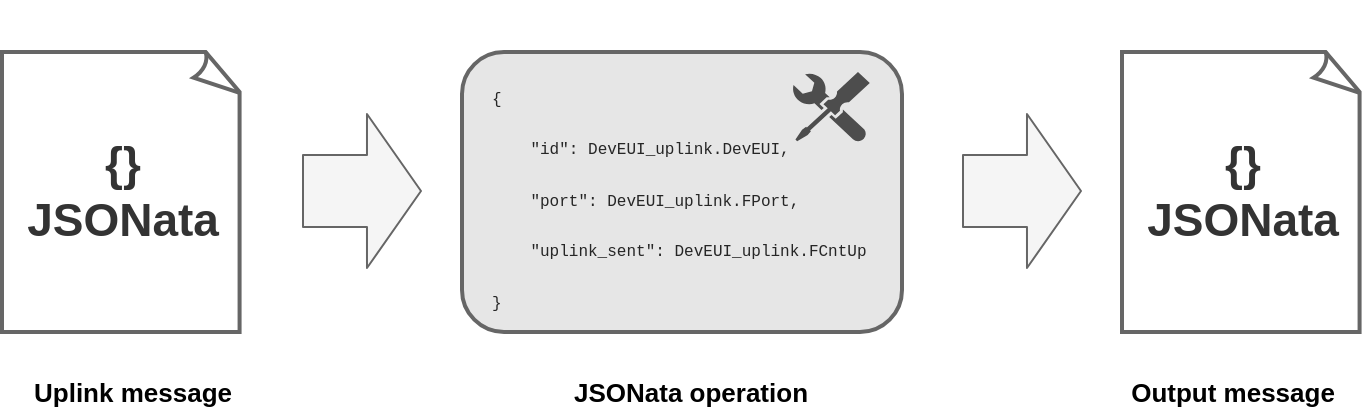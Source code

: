 <mxfile version="19.0.3" type="device"><diagram id="kmw1yCpPem27YN0obaP7" name="Page-1"><mxGraphModel dx="1422" dy="793" grid="1" gridSize="10" guides="1" tooltips="1" connect="1" arrows="1" fold="1" page="1" pageScale="1" pageWidth="1169" pageHeight="827" math="0" shadow="0"><root><mxCell id="0"/><mxCell id="1" parent="0"/><mxCell id="n-nzrGP00RKk8RGQmk_L-1" value="" style="whiteSpace=wrap;html=1;shape=mxgraph.basic.document;strokeWidth=2;strokeColor=#666666;" parent="1" vertex="1"><mxGeometry x="280" y="240" width="120" height="140" as="geometry"/></mxCell><mxCell id="n-nzrGP00RKk8RGQmk_L-2" value="&lt;font color=&quot;#333333&quot;&gt;&lt;b style=&quot;font-size: 23px&quot;&gt;{}&lt;/b&gt;&lt;br&gt;&lt;span style=&quot;font-size: 23px&quot;&gt;&lt;b&gt;JSONata&lt;/b&gt;&lt;/span&gt;&lt;br&gt;&lt;/font&gt;" style="text;html=1;align=center;verticalAlign=middle;resizable=0;points=[];autosize=1;" parent="1" vertex="1"><mxGeometry x="285" y="290" width="110" height="40" as="geometry"/></mxCell><mxCell id="n-nzrGP00RKk8RGQmk_L-3" value="&lt;b&gt;&lt;font style=&quot;font-size: 13px&quot;&gt;Uplink message&lt;/font&gt;&lt;/b&gt;" style="text;html=1;align=center;verticalAlign=middle;resizable=0;points=[];autosize=1;" parent="1" vertex="1"><mxGeometry x="290" y="400" width="110" height="20" as="geometry"/></mxCell><mxCell id="n-nzrGP00RKk8RGQmk_L-4" value="" style="rounded=1;whiteSpace=wrap;html=1;strokeWidth=2;strokeColor=#666666;fillColor=#E6E6E6;" parent="1" vertex="1"><mxGeometry x="510" y="240" width="220" height="140" as="geometry"/></mxCell><mxCell id="n-nzrGP00RKk8RGQmk_L-5" value="&lt;b&gt;&lt;font style=&quot;font-size: 13px&quot;&gt;JSONata operation&lt;/font&gt;&lt;/b&gt;" style="text;html=1;align=center;verticalAlign=middle;resizable=0;points=[];autosize=1;" parent="1" vertex="1"><mxGeometry x="558.89" y="400" width="130" height="20" as="geometry"/></mxCell><mxCell id="n-nzrGP00RKk8RGQmk_L-6" value="" style="aspect=fixed;pointerEvents=1;shadow=0;dashed=0;html=1;strokeColor=none;labelPosition=center;verticalLabelPosition=bottom;verticalAlign=top;align=center;shape=mxgraph.mscae.enterprise.tool;fillColor=#4D4D4D;" parent="1" vertex="1"><mxGeometry x="675" y="250" width="38.89" height="35" as="geometry"/></mxCell><mxCell id="n-nzrGP00RKk8RGQmk_L-7" value="&lt;pre style=&quot;background: transparent; font-family: Consolas, Monaco, &amp;quot;Andale Mono&amp;quot;, &amp;quot;Ubuntu Mono&amp;quot;, monospace; font-size: 8px; word-break: normal; overflow-wrap: normal; line-height: 1.4; tab-size: 4; hyphens: none; padding: 1.25rem 1.5rem; margin-top: 0.85rem; margin-bottom: 0.85rem; overflow: auto; border-radius: 6px; position: relative; z-index: 1;&quot; class=&quot;language-json&quot;&gt;&lt;code style=&quot;font-family: source-code-pro, Menlo, Monaco, Consolas, &amp;quot;Courier New&amp;quot;, monospace; padding: 0px; margin: 0px; font-size: 8px; background-color: transparent; line-height: 1.6rem; border-radius: 0px;&quot;&gt;&lt;font color=&quot;#262626&quot; style=&quot;font-size: 8px;&quot;&gt;&lt;span style=&quot;font-size: 8px;&quot; class=&quot;token punctuation&quot;&gt;{&lt;/span&gt;&lt;br style=&quot;font-size: 8px;&quot;&gt;    &lt;span style=&quot;font-size: 8px;&quot; class=&quot;token property&quot;&gt;&quot;id&quot;&lt;/span&gt;&lt;span style=&quot;font-size: 8px;&quot; class=&quot;token operator&quot;&gt;:&lt;/span&gt; DevEUI_uplink.DevEUI&lt;span style=&quot;font-size: 8px;&quot; class=&quot;token punctuation&quot;&gt;,&lt;/span&gt;&lt;br style=&quot;font-size: 8px;&quot;&gt;    &lt;span style=&quot;font-size: 8px;&quot; class=&quot;token property&quot;&gt;&quot;port&quot;&lt;/span&gt;&lt;span style=&quot;font-size: 8px;&quot; class=&quot;token operator&quot;&gt;:&lt;/span&gt; DevEUI_uplink.FPort&lt;span style=&quot;font-size: 8px;&quot; class=&quot;token punctuation&quot;&gt;,&lt;/span&gt;&lt;br style=&quot;font-size: 8px;&quot;&gt;    &lt;span style=&quot;font-size: 8px;&quot; class=&quot;token property&quot;&gt;&quot;uplink_sent&quot;&lt;/span&gt;&lt;span style=&quot;font-size: 8px;&quot; class=&quot;token operator&quot;&gt;:&lt;/span&gt; DevEUI_uplink.FCntUp&lt;br style=&quot;font-size: 8px;&quot;&gt;&lt;span style=&quot;font-size: 8px;&quot; class=&quot;token punctuation&quot;&gt;}&lt;/span&gt;&lt;/font&gt;&lt;/code&gt;&lt;/pre&gt;" style="text;html=1;align=left;verticalAlign=middle;resizable=0;points=[];autosize=1;fontSize=8;" parent="1" vertex="1"><mxGeometry x="498.89" y="214" width="250" height="200" as="geometry"/></mxCell><mxCell id="n-nzrGP00RKk8RGQmk_L-8" value="" style="shape=flexArrow;endArrow=classic;html=1;endWidth=40;endSize=8.67;width=36;fillColor=#f5f5f5;strokeColor=#666666;" parent="1" edge="1"><mxGeometry width="50" height="50" relative="1" as="geometry"><mxPoint x="760" y="309.5" as="sourcePoint"/><mxPoint x="820" y="309.5" as="targetPoint"/></mxGeometry></mxCell><mxCell id="n-nzrGP00RKk8RGQmk_L-9" value="" style="whiteSpace=wrap;html=1;shape=mxgraph.basic.document;strokeWidth=2;strokeColor=#666666;" parent="1" vertex="1"><mxGeometry x="840" y="240" width="120" height="140" as="geometry"/></mxCell><mxCell id="n-nzrGP00RKk8RGQmk_L-10" value="&lt;font color=&quot;#333333&quot;&gt;&lt;b style=&quot;font-size: 23px&quot;&gt;{}&lt;/b&gt;&lt;br&gt;&lt;span style=&quot;font-size: 23px&quot;&gt;&lt;b&gt;JSONata&lt;/b&gt;&lt;/span&gt;&lt;br&gt;&lt;/font&gt;" style="text;html=1;align=center;verticalAlign=middle;resizable=0;points=[];autosize=1;" parent="1" vertex="1"><mxGeometry x="845" y="290" width="110" height="40" as="geometry"/></mxCell><mxCell id="n-nzrGP00RKk8RGQmk_L-11" value="&lt;b&gt;&lt;font style=&quot;font-size: 13px&quot;&gt;Output message&lt;/font&gt;&lt;/b&gt;" style="text;html=1;align=center;verticalAlign=middle;resizable=0;points=[];autosize=1;" parent="1" vertex="1"><mxGeometry x="835" y="400" width="120" height="20" as="geometry"/></mxCell><mxCell id="n-nzrGP00RKk8RGQmk_L-12" value="" style="shape=flexArrow;endArrow=classic;html=1;endWidth=40;endSize=8.67;width=36;fillColor=#f5f5f5;strokeColor=#666666;" parent="1" edge="1"><mxGeometry width="50" height="50" relative="1" as="geometry"><mxPoint x="430" y="309.5" as="sourcePoint"/><mxPoint x="490" y="309.5" as="targetPoint"/></mxGeometry></mxCell></root></mxGraphModel></diagram></mxfile>